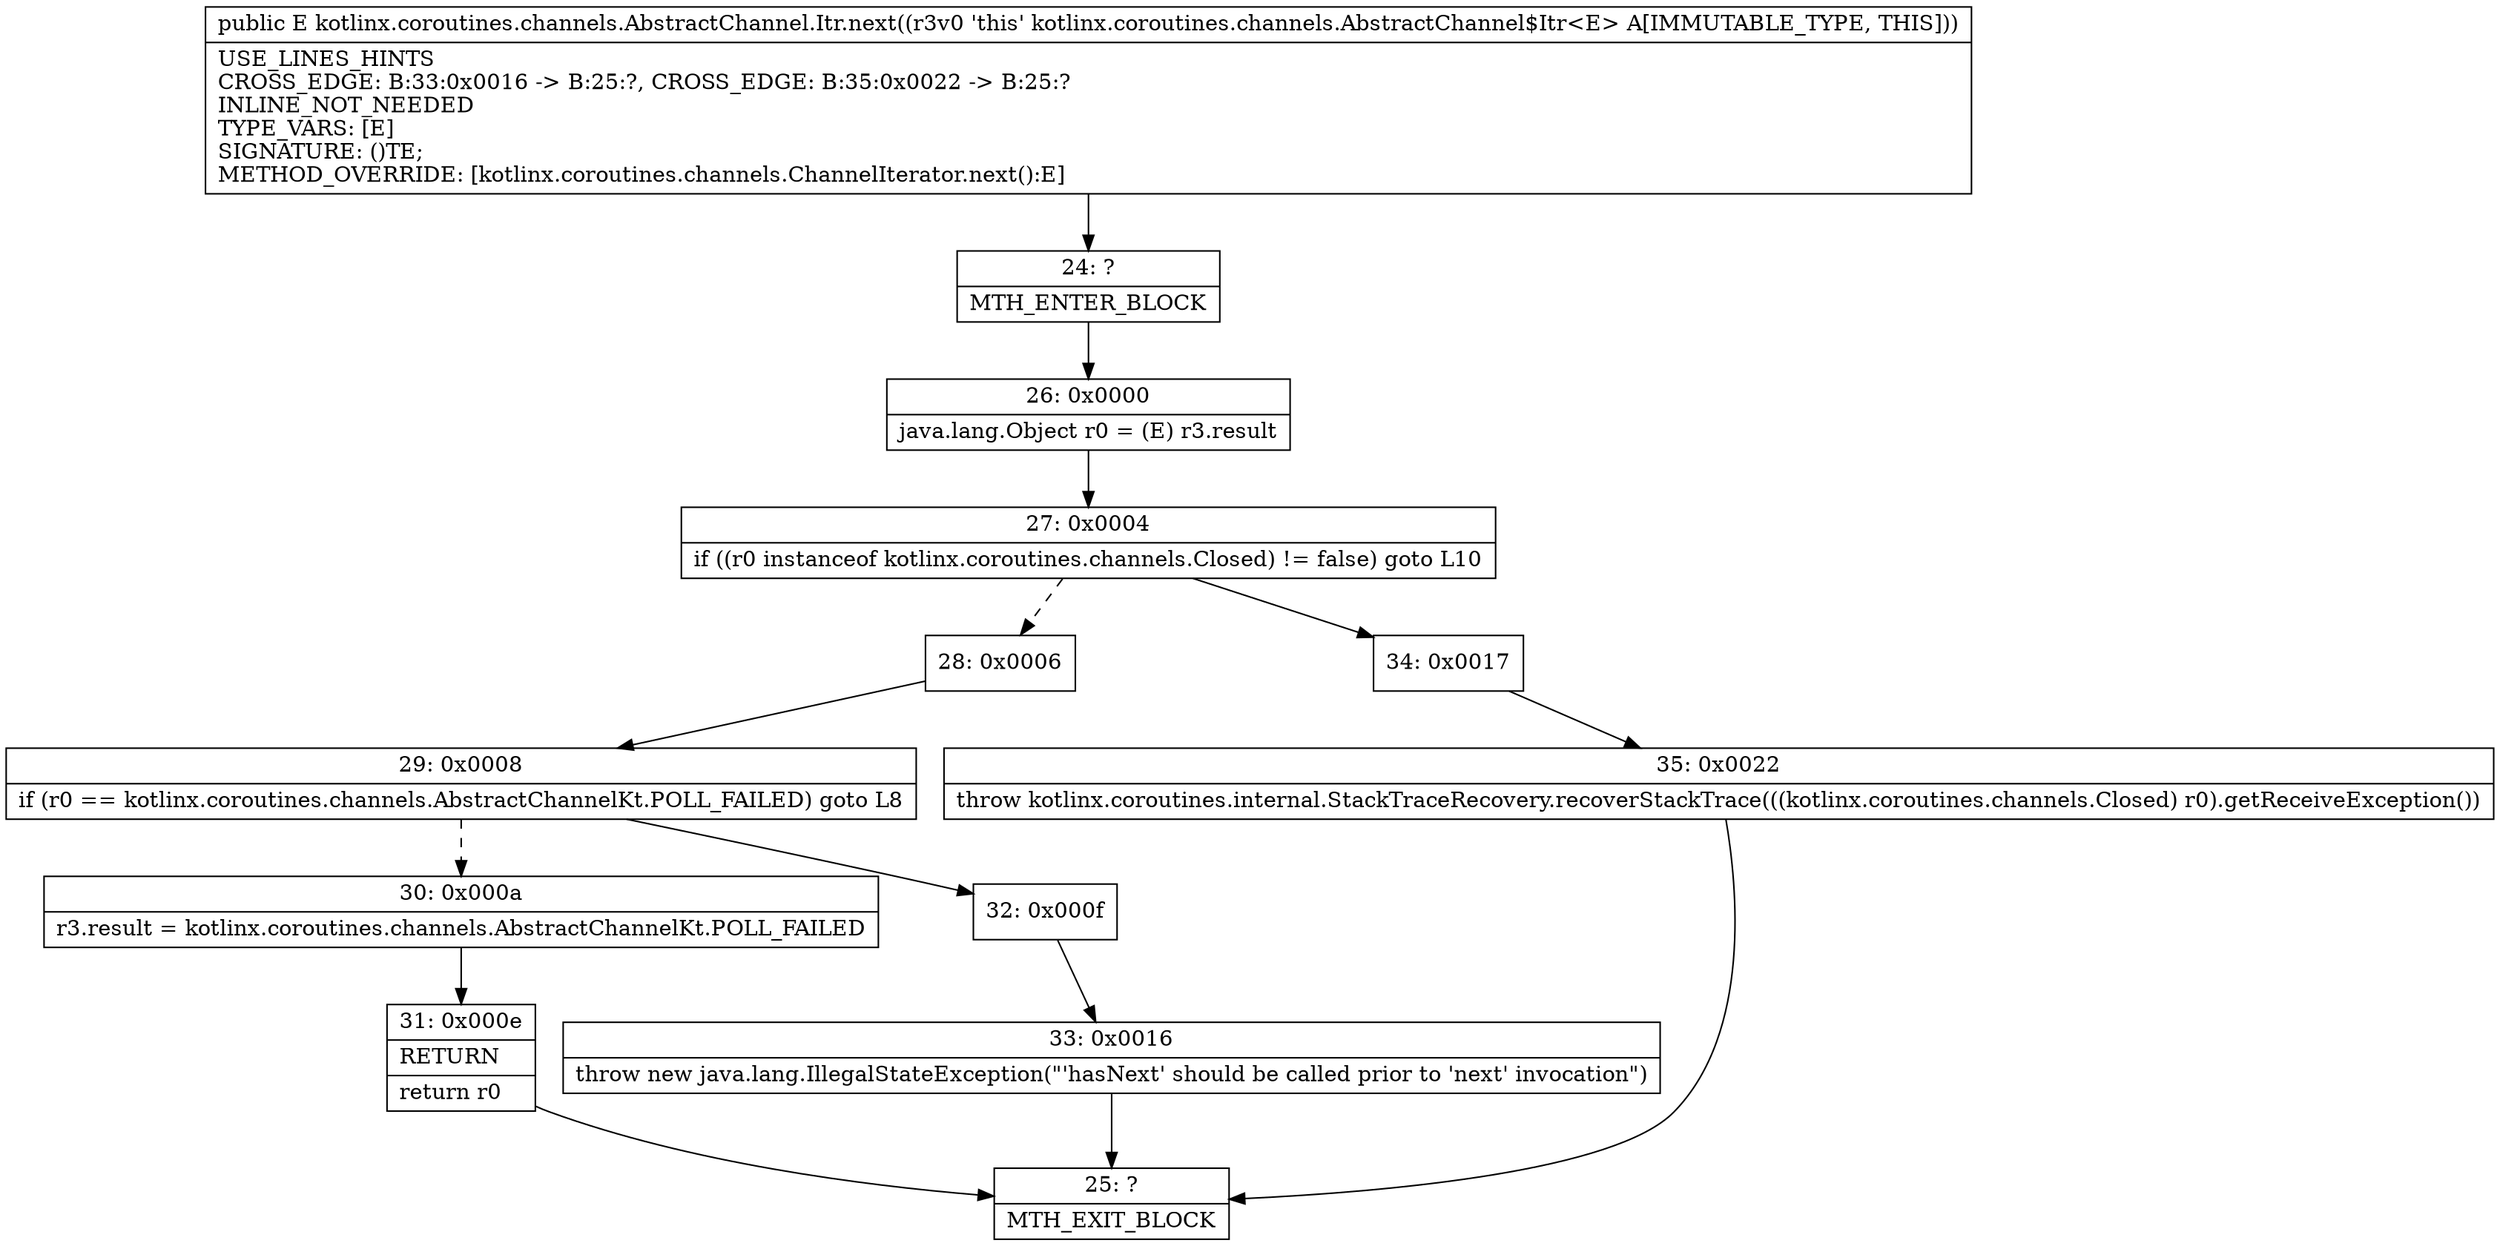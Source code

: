 digraph "CFG forkotlinx.coroutines.channels.AbstractChannel.Itr.next()Ljava\/lang\/Object;" {
Node_24 [shape=record,label="{24\:\ ?|MTH_ENTER_BLOCK\l}"];
Node_26 [shape=record,label="{26\:\ 0x0000|java.lang.Object r0 = (E) r3.result\l}"];
Node_27 [shape=record,label="{27\:\ 0x0004|if ((r0 instanceof kotlinx.coroutines.channels.Closed) != false) goto L10\l}"];
Node_28 [shape=record,label="{28\:\ 0x0006}"];
Node_29 [shape=record,label="{29\:\ 0x0008|if (r0 == kotlinx.coroutines.channels.AbstractChannelKt.POLL_FAILED) goto L8\l}"];
Node_30 [shape=record,label="{30\:\ 0x000a|r3.result = kotlinx.coroutines.channels.AbstractChannelKt.POLL_FAILED\l}"];
Node_31 [shape=record,label="{31\:\ 0x000e|RETURN\l|return r0\l}"];
Node_25 [shape=record,label="{25\:\ ?|MTH_EXIT_BLOCK\l}"];
Node_32 [shape=record,label="{32\:\ 0x000f}"];
Node_33 [shape=record,label="{33\:\ 0x0016|throw new java.lang.IllegalStateException(\"'hasNext' should be called prior to 'next' invocation\")\l}"];
Node_34 [shape=record,label="{34\:\ 0x0017}"];
Node_35 [shape=record,label="{35\:\ 0x0022|throw kotlinx.coroutines.internal.StackTraceRecovery.recoverStackTrace(((kotlinx.coroutines.channels.Closed) r0).getReceiveException())\l}"];
MethodNode[shape=record,label="{public E kotlinx.coroutines.channels.AbstractChannel.Itr.next((r3v0 'this' kotlinx.coroutines.channels.AbstractChannel$Itr\<E\> A[IMMUTABLE_TYPE, THIS]))  | USE_LINES_HINTS\lCROSS_EDGE: B:33:0x0016 \-\> B:25:?, CROSS_EDGE: B:35:0x0022 \-\> B:25:?\lINLINE_NOT_NEEDED\lTYPE_VARS: [E]\lSIGNATURE: ()TE;\lMETHOD_OVERRIDE: [kotlinx.coroutines.channels.ChannelIterator.next():E]\l}"];
MethodNode -> Node_24;Node_24 -> Node_26;
Node_26 -> Node_27;
Node_27 -> Node_28[style=dashed];
Node_27 -> Node_34;
Node_28 -> Node_29;
Node_29 -> Node_30[style=dashed];
Node_29 -> Node_32;
Node_30 -> Node_31;
Node_31 -> Node_25;
Node_32 -> Node_33;
Node_33 -> Node_25;
Node_34 -> Node_35;
Node_35 -> Node_25;
}

